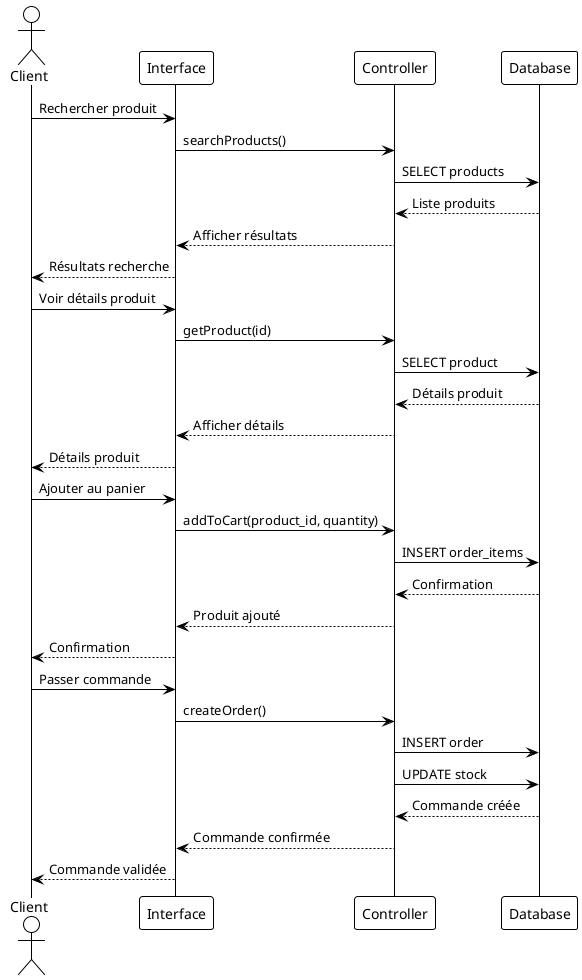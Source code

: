 @startuml Simple Purchase Sequence
!theme plain
skinparam backgroundColor white

actor Client
participant "Interface" as UI
participant "Controller" as C
participant "Database" as DB

Client -> UI: Rechercher produit
UI -> C: searchProducts()
C -> DB: SELECT products
DB --> C: Liste produits
C --> UI: Afficher résultats
UI --> Client: Résultats recherche

Client -> UI: Voir détails produit
UI -> C: getProduct(id)
C -> DB: SELECT product
DB --> C: Détails produit
C --> UI: Afficher détails
UI --> Client: Détails produit

Client -> UI: Ajouter au panier
UI -> C: addToCart(product_id, quantity)
C -> DB: INSERT order_items
DB --> C: Confirmation
C --> UI: Produit ajouté
UI --> Client: Confirmation

Client -> UI: Passer commande
UI -> C: createOrder()
C -> DB: INSERT order
C -> DB: UPDATE stock
DB --> C: Commande créée
C --> UI: Commande confirmée
UI --> Client: Commande validée

@enduml 